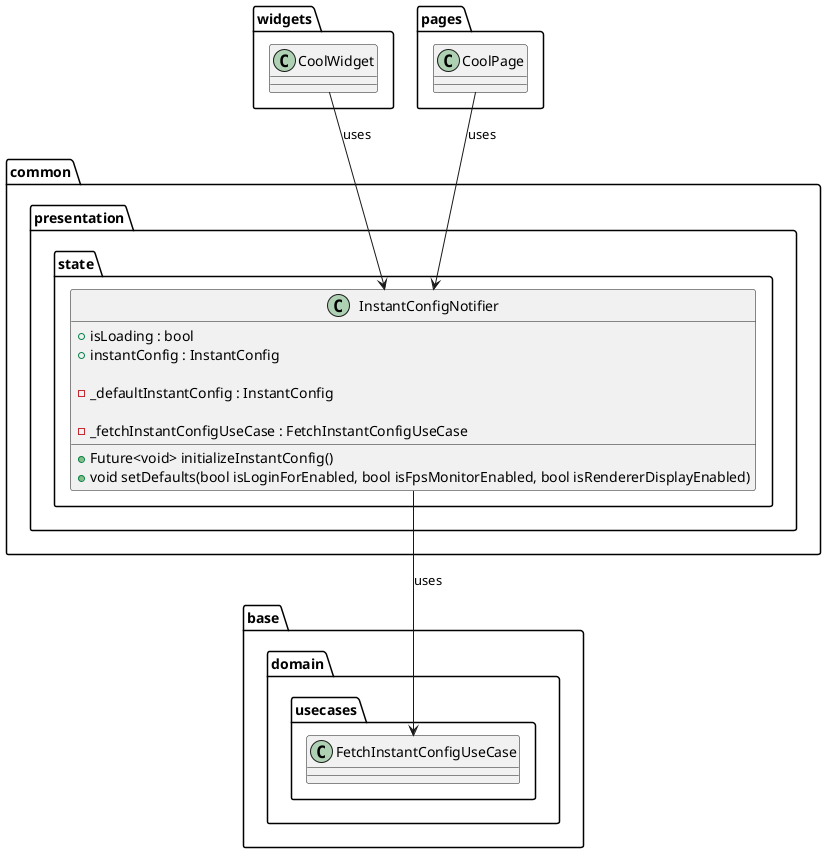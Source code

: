 @startuml instant_config_presentation_layer_class_diagram

package base.domain.usecases {
    class FetchInstantConfigUseCase {}
}

package common.presentation.state {
    class InstantConfigNotifier {
        + isLoading : bool
        + instantConfig : InstantConfig

        - _defaultInstantConfig : InstantConfig

        - _fetchInstantConfigUseCase : FetchInstantConfigUseCase

        + Future<void> initializeInstantConfig()
        + void setDefaults(bool isLoginForEnabled, bool isFpsMonitorEnabled, bool isRendererDisplayEnabled)
    }
}

package widgets {
    class CoolWidget {}
}

package pages {
    class CoolPage {}
}

CoolWidget --> InstantConfigNotifier : uses

CoolPage --> InstantConfigNotifier : uses

InstantConfigNotifier --> FetchInstantConfigUseCase : uses

@enduml
